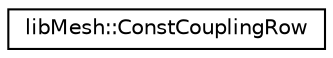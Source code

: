 digraph "Graphical Class Hierarchy"
{
  edge [fontname="Helvetica",fontsize="10",labelfontname="Helvetica",labelfontsize="10"];
  node [fontname="Helvetica",fontsize="10",shape=record];
  rankdir="LR";
  Node1 [label="libMesh::ConstCouplingRow",height=0.2,width=0.4,color="black", fillcolor="white", style="filled",URL="$classlibMesh_1_1ConstCouplingRow.html"];
}
